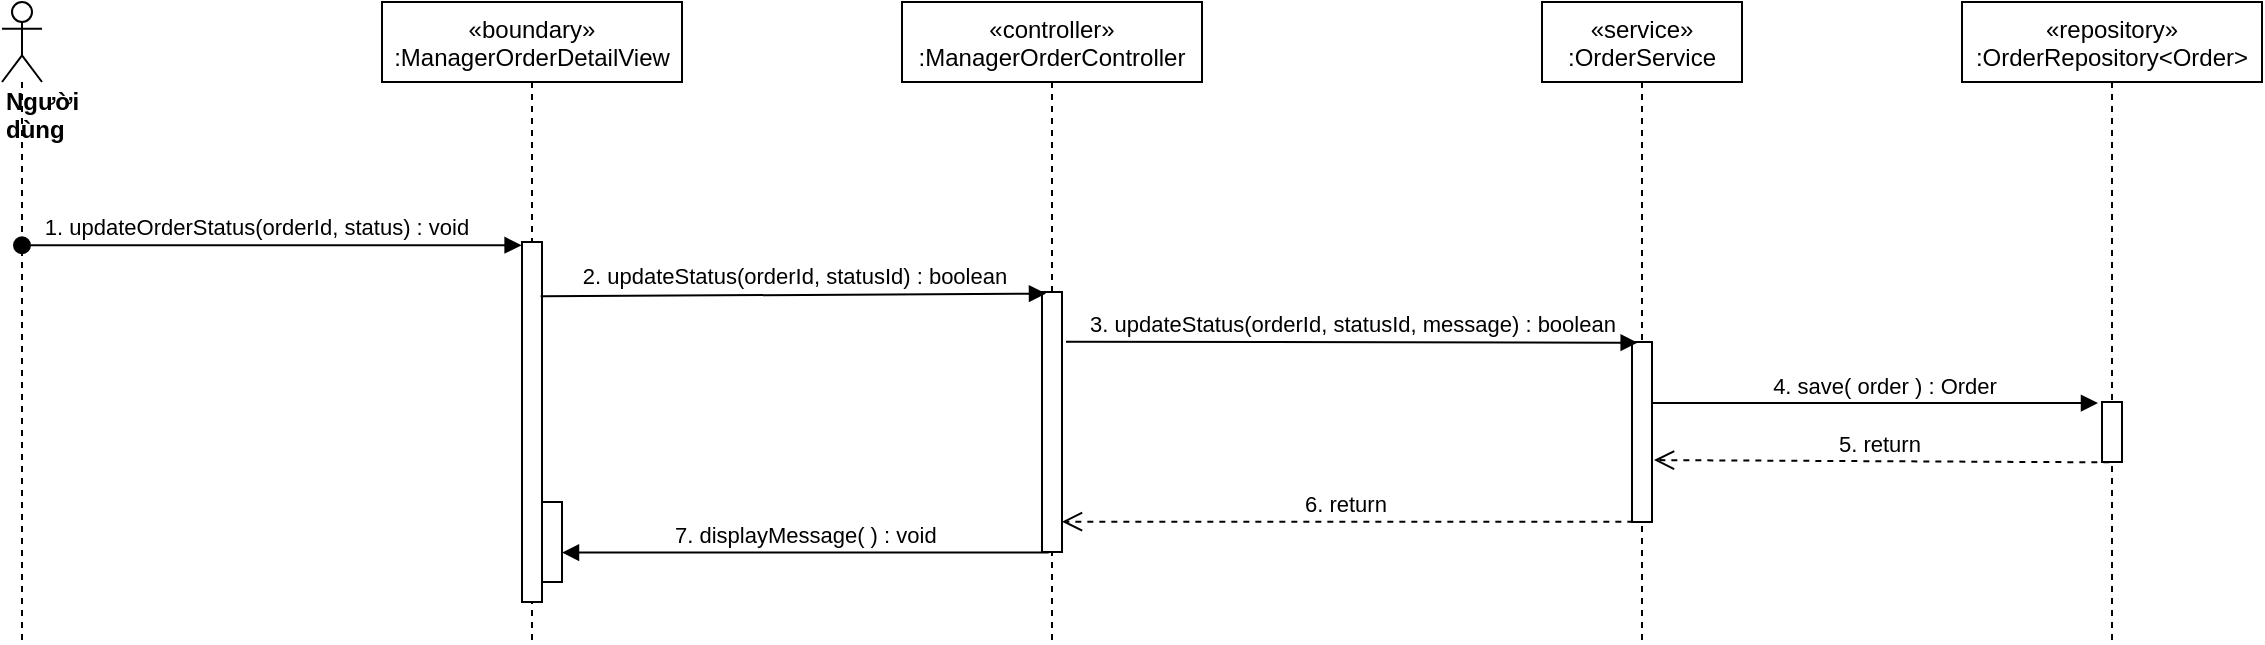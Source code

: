 <mxfile version="14.6.13" type="device"><diagram id="kgpKYQtTHZ0yAKxKKP6v" name="Page-1"><mxGraphModel dx="1108" dy="425" grid="1" gridSize="10" guides="1" tooltips="1" connect="1" arrows="1" fold="1" page="1" pageScale="1" pageWidth="850" pageHeight="1100" math="0" shadow="0"><root><mxCell id="0"/><mxCell id="1" parent="0"/><mxCell id="6ZVt4XaQby4BpdGl5_Gu-1" value="«boundary»&#10;:ManagerOrderDetailView" style="shape=umlLifeline;perimeter=lifelinePerimeter;container=1;collapsible=0;recursiveResize=0;rounded=0;shadow=0;strokeWidth=1;" vertex="1" parent="1"><mxGeometry x="280" y="80" width="150" height="320" as="geometry"/></mxCell><mxCell id="6ZVt4XaQby4BpdGl5_Gu-2" value="" style="points=[];perimeter=orthogonalPerimeter;rounded=0;shadow=0;strokeWidth=1;" vertex="1" parent="6ZVt4XaQby4BpdGl5_Gu-1"><mxGeometry x="70" y="120" width="10" height="180" as="geometry"/></mxCell><mxCell id="6ZVt4XaQby4BpdGl5_Gu-3" value="" style="html=1;points=[];perimeter=orthogonalPerimeter;" vertex="1" parent="6ZVt4XaQby4BpdGl5_Gu-1"><mxGeometry x="80" y="250" width="10" height="40" as="geometry"/></mxCell><mxCell id="6ZVt4XaQby4BpdGl5_Gu-4" value="«controller»&#10;:ManagerOrderController" style="shape=umlLifeline;perimeter=lifelinePerimeter;container=1;collapsible=0;recursiveResize=0;rounded=0;shadow=0;strokeWidth=1;" vertex="1" parent="1"><mxGeometry x="540" y="80" width="150" height="320" as="geometry"/></mxCell><mxCell id="6ZVt4XaQby4BpdGl5_Gu-5" value="" style="points=[];perimeter=orthogonalPerimeter;rounded=0;shadow=0;strokeWidth=1;" vertex="1" parent="6ZVt4XaQby4BpdGl5_Gu-4"><mxGeometry x="70" y="145" width="10" height="130" as="geometry"/></mxCell><mxCell id="6ZVt4XaQby4BpdGl5_Gu-6" value="&lt;div&gt;&lt;b&gt;Người dùng&lt;/b&gt;&lt;/div&gt;" style="shape=umlLifeline;participant=umlActor;perimeter=lifelinePerimeter;whiteSpace=wrap;html=1;container=1;collapsible=0;recursiveResize=0;verticalAlign=top;spacingTop=36;outlineConnect=0;align=left;" vertex="1" parent="1"><mxGeometry x="90" y="80" width="20" height="320" as="geometry"/></mxCell><mxCell id="6ZVt4XaQby4BpdGl5_Gu-7" value="1. updateOrderStatus(orderId, status) : void" style="verticalAlign=bottom;startArrow=oval;endArrow=block;startSize=8;shadow=0;strokeWidth=1;entryX=-0.02;entryY=0.009;entryDx=0;entryDy=0;entryPerimeter=0;" edge="1" parent="1" source="6ZVt4XaQby4BpdGl5_Gu-6" target="6ZVt4XaQby4BpdGl5_Gu-2"><mxGeometry x="-0.06" relative="1" as="geometry"><mxPoint x="130" y="190" as="sourcePoint"/><mxPoint as="offset"/><mxPoint x="314.4" y="160.8" as="targetPoint"/></mxGeometry></mxCell><mxCell id="6ZVt4XaQby4BpdGl5_Gu-8" value="«service»&#10;:OrderService" style="shape=umlLifeline;perimeter=lifelinePerimeter;container=1;collapsible=0;recursiveResize=0;rounded=0;shadow=0;strokeWidth=1;" vertex="1" parent="1"><mxGeometry x="860" y="80" width="100" height="320" as="geometry"/></mxCell><mxCell id="6ZVt4XaQby4BpdGl5_Gu-9" value="" style="points=[];perimeter=orthogonalPerimeter;rounded=0;shadow=0;strokeWidth=1;" vertex="1" parent="6ZVt4XaQby4BpdGl5_Gu-8"><mxGeometry x="45" y="170" width="10" height="90" as="geometry"/></mxCell><mxCell id="6ZVt4XaQby4BpdGl5_Gu-10" value="2. updateStatus(orderId, statusId) : boolean" style="html=1;verticalAlign=bottom;endArrow=block;exitX=0.933;exitY=0.151;exitDx=0;exitDy=0;exitPerimeter=0;entryX=0.2;entryY=0.006;entryDx=0;entryDy=0;entryPerimeter=0;" edge="1" parent="1" source="6ZVt4XaQby4BpdGl5_Gu-2" target="6ZVt4XaQby4BpdGl5_Gu-5"><mxGeometry width="80" relative="1" as="geometry"><mxPoint x="320" y="248" as="sourcePoint"/><mxPoint x="700" y="228" as="targetPoint"/></mxGeometry></mxCell><mxCell id="6ZVt4XaQby4BpdGl5_Gu-11" value="3. updateStatus(orderId, statusId, message) : boolean" style="html=1;verticalAlign=bottom;endArrow=block;entryX=0.283;entryY=0.004;entryDx=0;entryDy=0;entryPerimeter=0;exitX=1.2;exitY=0.191;exitDx=0;exitDy=0;exitPerimeter=0;" edge="1" parent="1" source="6ZVt4XaQby4BpdGl5_Gu-5" target="6ZVt4XaQby4BpdGl5_Gu-9"><mxGeometry width="80" relative="1" as="geometry"><mxPoint x="780" y="240" as="sourcePoint"/><mxPoint x="760" y="280" as="targetPoint"/></mxGeometry></mxCell><mxCell id="6ZVt4XaQby4BpdGl5_Gu-12" value="«repository»&#10;:OrderRepository&lt;Order&gt;" style="shape=umlLifeline;perimeter=lifelinePerimeter;container=1;collapsible=0;recursiveResize=0;rounded=0;shadow=0;strokeWidth=1;" vertex="1" parent="1"><mxGeometry x="1070" y="80" width="150" height="320" as="geometry"/></mxCell><mxCell id="6ZVt4XaQby4BpdGl5_Gu-13" value="" style="points=[];perimeter=orthogonalPerimeter;rounded=0;shadow=0;strokeWidth=1;" vertex="1" parent="6ZVt4XaQby4BpdGl5_Gu-12"><mxGeometry x="70" y="200" width="10" height="30" as="geometry"/></mxCell><mxCell id="6ZVt4XaQby4BpdGl5_Gu-14" value="4. save( order ) : Order" style="html=1;verticalAlign=bottom;endArrow=block;entryX=-0.2;entryY=0.017;entryDx=0;entryDy=0;entryPerimeter=0;" edge="1" parent="1" source="6ZVt4XaQby4BpdGl5_Gu-9" target="6ZVt4XaQby4BpdGl5_Gu-13"><mxGeometry x="0.041" width="80" relative="1" as="geometry"><mxPoint x="966" y="281" as="sourcePoint"/><mxPoint x="1110" y="297" as="targetPoint"/><mxPoint as="offset"/></mxGeometry></mxCell><mxCell id="6ZVt4XaQby4BpdGl5_Gu-15" value="5. return&amp;nbsp;" style="html=1;verticalAlign=bottom;endArrow=open;dashed=1;endSize=8;exitX=0.367;exitY=1.006;exitDx=0;exitDy=0;exitPerimeter=0;entryX=1.1;entryY=0.656;entryDx=0;entryDy=0;entryPerimeter=0;" edge="1" parent="1" source="6ZVt4XaQby4BpdGl5_Gu-13" target="6ZVt4XaQby4BpdGl5_Gu-9"><mxGeometry relative="1" as="geometry"><mxPoint x="1000" y="360" as="sourcePoint"/><mxPoint x="967" y="310" as="targetPoint"/></mxGeometry></mxCell><mxCell id="6ZVt4XaQby4BpdGl5_Gu-16" value="6. return&amp;nbsp;" style="html=1;verticalAlign=bottom;endArrow=open;dashed=1;endSize=8;exitX=0.067;exitY=0.998;exitDx=0;exitDy=0;exitPerimeter=0;" edge="1" parent="1" source="6ZVt4XaQby4BpdGl5_Gu-9" target="6ZVt4XaQby4BpdGl5_Gu-5"><mxGeometry relative="1" as="geometry"><mxPoint x="910" y="354" as="sourcePoint"/><mxPoint x="650" y="370" as="targetPoint"/></mxGeometry></mxCell><mxCell id="6ZVt4XaQby4BpdGl5_Gu-17" value="7. displayMessage( ) : void" style="verticalAlign=bottom;endArrow=block;shadow=0;strokeWidth=1;exitX=0.34;exitY=1.002;exitDx=0;exitDy=0;exitPerimeter=0;" edge="1" parent="1" source="6ZVt4XaQby4BpdGl5_Gu-5" target="6ZVt4XaQby4BpdGl5_Gu-3"><mxGeometry relative="1" as="geometry"><mxPoint x="565" y="370" as="sourcePoint"/><mxPoint x="350" y="401" as="targetPoint"/></mxGeometry></mxCell></root></mxGraphModel></diagram></mxfile>
